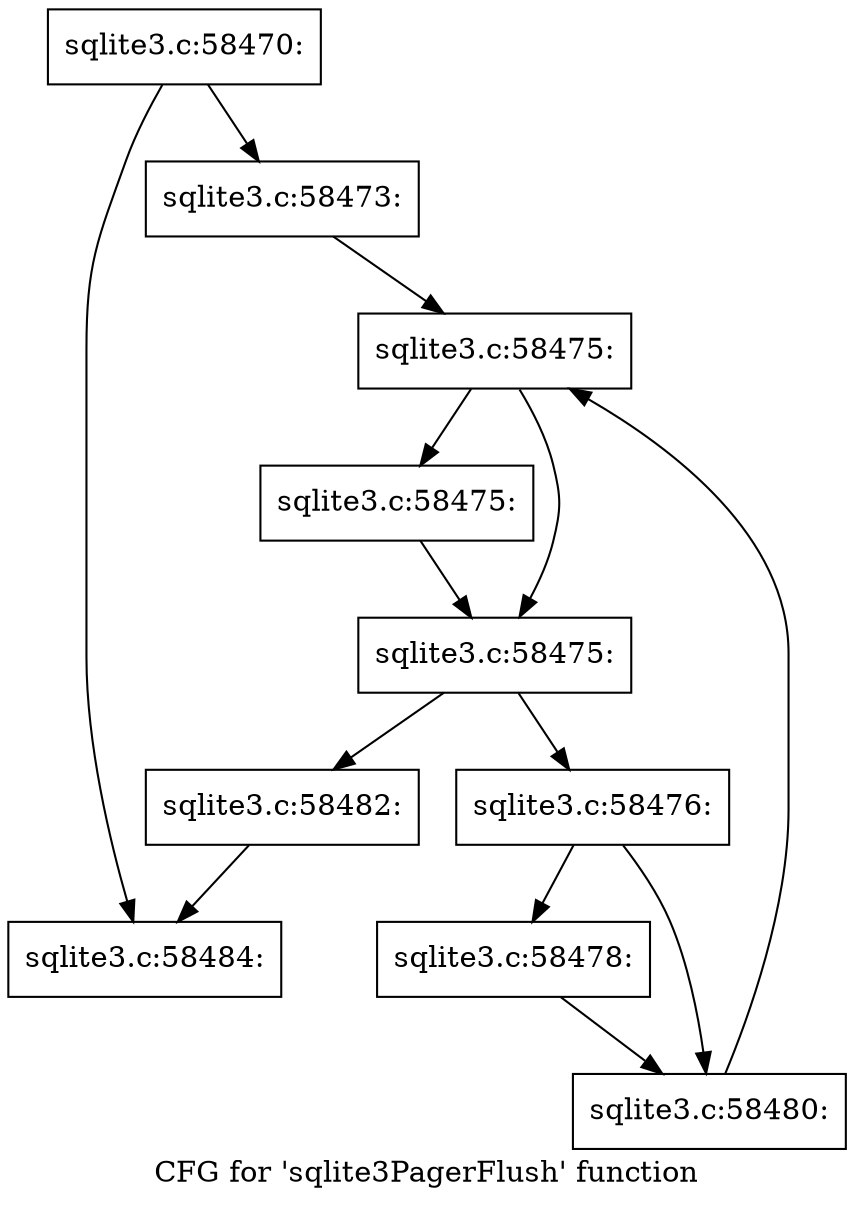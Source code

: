 digraph "CFG for 'sqlite3PagerFlush' function" {
	label="CFG for 'sqlite3PagerFlush' function";

	Node0x55c0fa993060 [shape=record,label="{sqlite3.c:58470:}"];
	Node0x55c0fa993060 -> Node0x55c0fa994190;
	Node0x55c0fa993060 -> Node0x55c0fa994140;
	Node0x55c0fa994140 [shape=record,label="{sqlite3.c:58473:}"];
	Node0x55c0fa994140 -> Node0x55c0fa994b30;
	Node0x55c0fa994b30 [shape=record,label="{sqlite3.c:58475:}"];
	Node0x55c0fa994b30 -> Node0x55c0fa994d60;
	Node0x55c0fa994b30 -> Node0x55c0fa994d10;
	Node0x55c0fa994d60 [shape=record,label="{sqlite3.c:58475:}"];
	Node0x55c0fa994d60 -> Node0x55c0fa994d10;
	Node0x55c0fa994d10 [shape=record,label="{sqlite3.c:58475:}"];
	Node0x55c0fa994d10 -> Node0x55c0fa995280;
	Node0x55c0fa994d10 -> Node0x55c0fa994c90;
	Node0x55c0fa995280 [shape=record,label="{sqlite3.c:58476:}"];
	Node0x55c0fa995280 -> Node0x55c0fa9959a0;
	Node0x55c0fa995280 -> Node0x55c0fa9959f0;
	Node0x55c0fa9959a0 [shape=record,label="{sqlite3.c:58478:}"];
	Node0x55c0fa9959a0 -> Node0x55c0fa9959f0;
	Node0x55c0fa9959f0 [shape=record,label="{sqlite3.c:58480:}"];
	Node0x55c0fa9959f0 -> Node0x55c0fa994b30;
	Node0x55c0fa994c90 [shape=record,label="{sqlite3.c:58482:}"];
	Node0x55c0fa994c90 -> Node0x55c0fa994190;
	Node0x55c0fa994190 [shape=record,label="{sqlite3.c:58484:}"];
}
